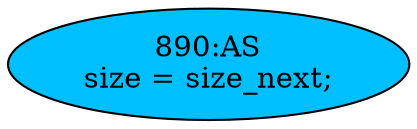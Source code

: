 strict digraph "" {
	node [label="\N"];
	"890:AS"	 [ast="<pyverilog.vparser.ast.Assign object at 0x7fae5e106ad0>",
		def_var="['size']",
		fillcolor=deepskyblue,
		label="890:AS
size = size_next;",
		statements="[]",
		style=filled,
		typ=Assign,
		use_var="['size_next']"];
}
